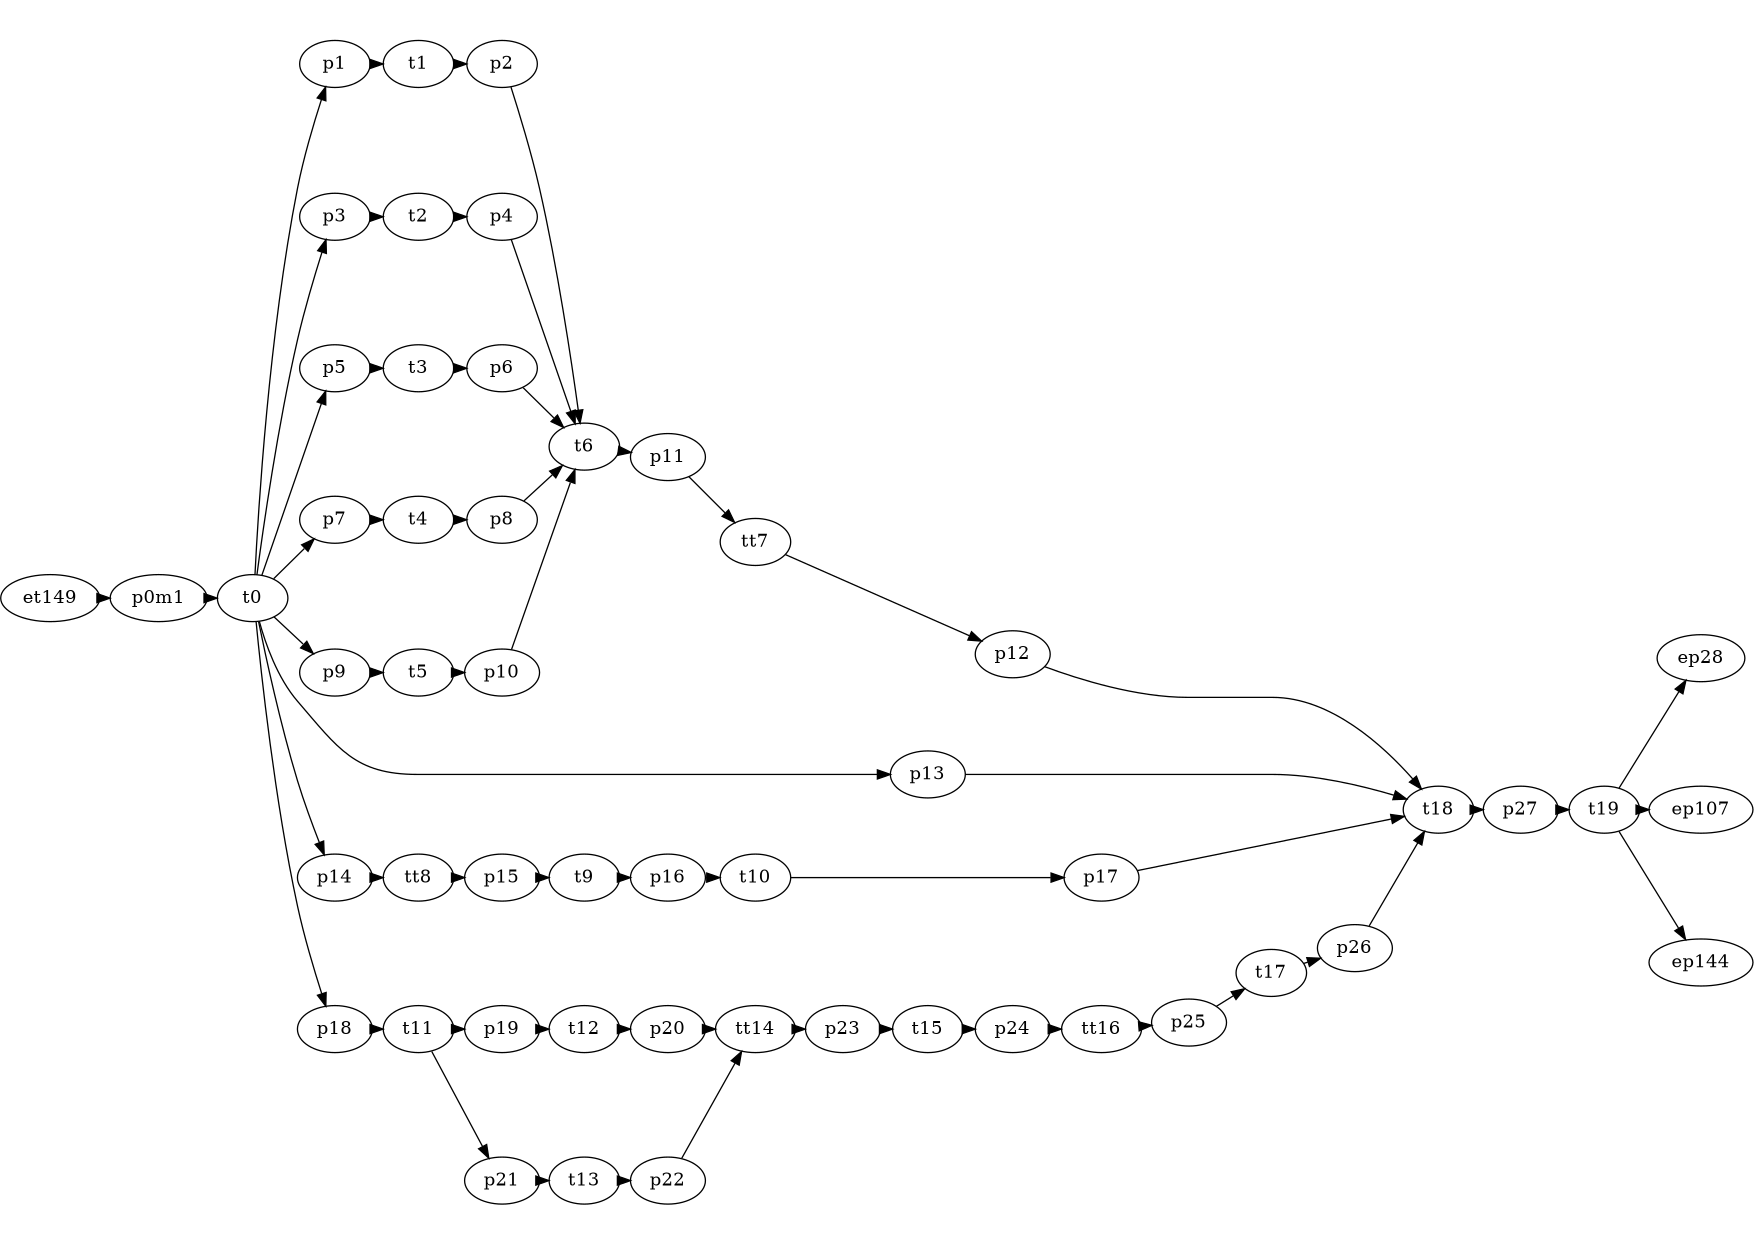 digraph A {
    # splines = ortho
    rankdir=LR;
    ratio=fill
    graph [pad="0.01", nodesep="0.1", ranksep="0.01"];
    size="11.7,8.3!";
    margin=0;
       
       


{rank =same; }

# Modulo inicialização

    p0m1
    p1
    p2
    p3
    p4
    p5
    p6
    p7
    p8
    p9
    p10
    p11
    p12
    p13
    p14
    p15
    p16
    p17
    p18
    p19
    p20
    p21
    p22
    p23
    p24
    p25
    p26
    p27

    t0
    t1
    t2
    t3
    t4
    t5
    t6
    tt7
    tt8
    t9
    t10
    t11
    t12
    t13
    tt14
    t15
    tt16
    t17
    t18
    t19

# subgraph cluster_1 {
#   # label="Initialization";
#   labelloc = b
#   style="dashed"
#   color="red"
#   # pre

  p0m1 -> t0

  p1 -> t1
  p2 -> t6
  p3 -> t2
  p4 -> t6
  p5 -> t3
  p6 -> t6
  p7 -> t4
  p8 -> t6
  p9 -> t5
  p10 -> t6
  p11 -> tt7
  p12 -> t18

  p13 -> t18

  p14 -> tt8
  p15 -> t9
  p16 -> t10
  p17 -> t18

  p18 -> t11
  p19 -> t12
  p20 -> tt14
  p21 -> t13
  p22 -> tt14
  p23 -> t15
  p24 -> tt16
  p25 -> t17
  p26 -> t18
  p27 -> t19
# pos

  t0 -> p1
  t0 -> p3
  t0 -> p5
  t0 -> p7
  t0 -> p9
  t0 -> p13
  t0 -> p14
  t0 -> p18

  t1 -> p2
  t2 -> p4
  t3 -> p6
  t4 -> p8
  t5 -> p10
  t6 -> p11
  tt7 -> p12

  tt8 -> p15
  t9 -> p16
  t10 -> p17

  t11 -> p19
  t11 -> p21
  t12 -> p20
  t13 -> p22
  tt14 -> p23
  t15 -> p24
  tt16 -> p25
  t17 -> p26
  t18 -> p27

# }
ep28
ep107
ep144
et149


t19 -> ep28
t19 -> ep107
t19 -> ep144
et149 -> p0m1
}
